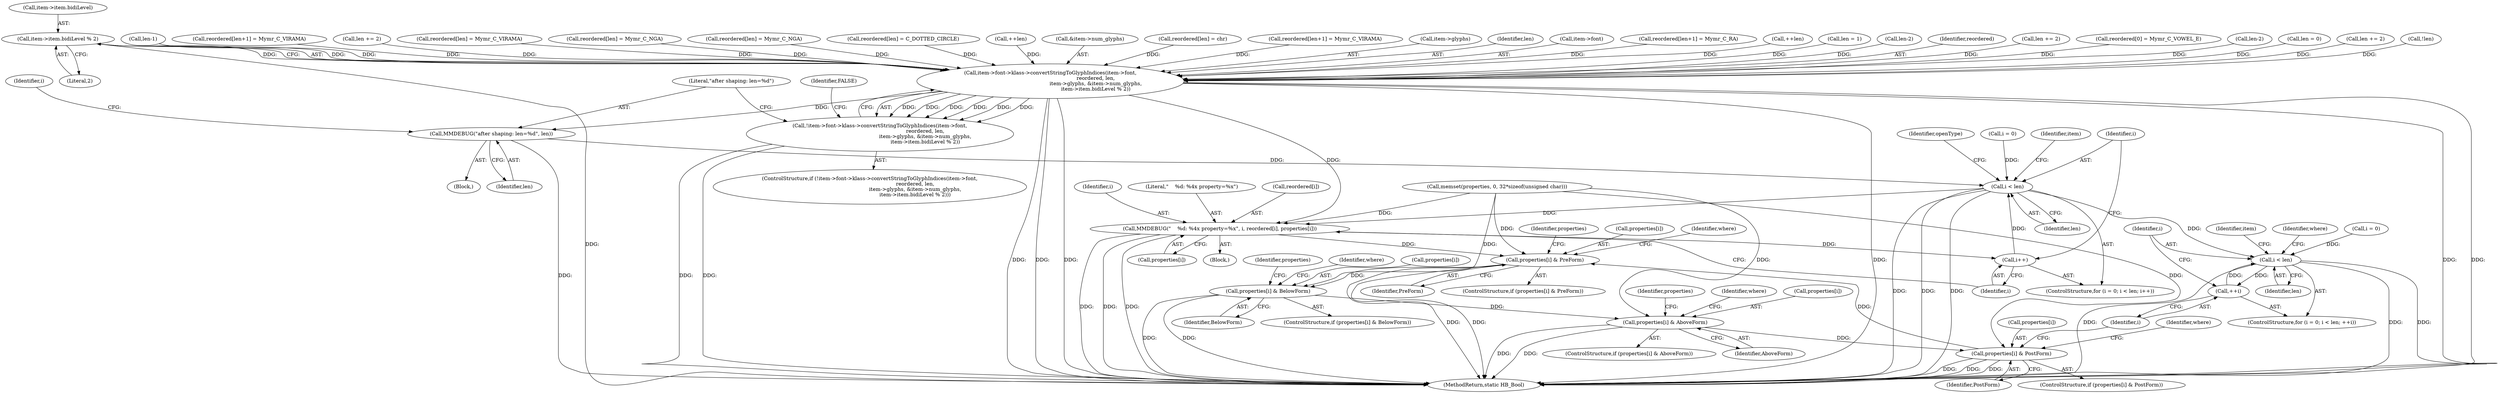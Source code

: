 digraph "0_Chrome_2953a669ec0a32a25c6250d34bf895ec0eb63d27@pointer" {
"1000624" [label="(Call,item->item.bidiLevel % 2)"];
"1000611" [label="(Call,item->font->klass->convertStringToGlyphIndices(item->font,\n                                                        reordered, len,\n                                                        item->glyphs, &item->num_glyphs,\n                                                        item->item.bidiLevel % 2))"];
"1000610" [label="(Call,!item->font->klass->convertStringToGlyphIndices(item->font,\n                                                        reordered, len,\n                                                        item->glyphs, &item->num_glyphs,\n                                                        item->item.bidiLevel % 2))"];
"1000633" [label="(Call,MMDEBUG(\"after shaping: len=%d\", len))"];
"1000640" [label="(Call,i < len)"];
"1000682" [label="(Call,MMDEBUG(\"    %d: %4x property=%x\", i, reordered[i], properties[i]))"];
"1000643" [label="(Call,i++)"];
"1000722" [label="(Call,properties[i] & PreForm)"];
"1000733" [label="(Call,properties[i] & BelowForm)"];
"1000744" [label="(Call,properties[i] & AboveForm)"];
"1000755" [label="(Call,properties[i] & PostForm)"];
"1000699" [label="(Call,i < len)"];
"1000702" [label="(Call,++i)"];
"1000726" [label="(Identifier,PreForm)"];
"1000611" [label="(Call,item->font->klass->convertStringToGlyphIndices(item->font,\n                                                        reordered, len,\n                                                        item->glyphs, &item->num_glyphs,\n                                                        item->item.bidiLevel % 2))"];
"1000695" [label="(ControlStructure,for (i = 0; i < len; ++i))"];
"1000634" [label="(Literal,\"after shaping: len=%d\")"];
"1000759" [label="(Identifier,PostForm)"];
"1000520" [label="(Call,len-1)"];
"1000701" [label="(Identifier,len)"];
"1000737" [label="(Identifier,BelowForm)"];
"1000793" [label="(MethodReturn,static HB_Bool)"];
"1000624" [label="(Call,item->item.bidiLevel % 2)"];
"1000587" [label="(Call,reordered[len+1] = Mymr_C_VIRAMA)"];
"1000684" [label="(Identifier,i)"];
"1000746" [label="(Identifier,properties)"];
"1000722" [label="(Call,properties[i] & PreForm)"];
"1000606" [label="(Call,len += 2)"];
"1000692" [label="(Identifier,openType)"];
"1000352" [label="(Call,reordered[len] = Mymr_C_VIRAMA)"];
"1000743" [label="(ControlStructure,if (properties[i] & AboveForm))"];
"1000762" [label="(Identifier,where)"];
"1000642" [label="(Identifier,len)"];
"1000448" [label="(Call,reordered[len] = Mymr_C_NGA)"];
"1000582" [label="(Call,reordered[len] = Mymr_C_NGA)"];
"1000637" [label="(Call,i = 0)"];
"1000729" [label="(Identifier,where)"];
"1000696" [label="(Call,i = 0)"];
"1000740" [label="(Identifier,where)"];
"1000644" [label="(Identifier,i)"];
"1000382" [label="(Call,reordered[len] = C_DOTTED_CIRCLE)"];
"1000744" [label="(Call,properties[i] & AboveForm)"];
"1000755" [label="(Call,properties[i] & PostForm)"];
"1000113" [label="(Block,)"];
"1000387" [label="(Call,++len)"];
"1000620" [label="(Call,&item->num_glyphs)"];
"1000754" [label="(ControlStructure,if (properties[i] & PostForm))"];
"1000609" [label="(ControlStructure,if (!item->font->klass->convertStringToGlyphIndices(item->font,\n                                                        reordered, len,\n                                                        item->glyphs, &item->num_glyphs,\n                                                        item->item.bidiLevel % 2)))"];
"1000683" [label="(Literal,\"    %d: %4x property=%x\")"];
"1000570" [label="(Call,reordered[len] = chr)"];
"1000748" [label="(Identifier,AboveForm)"];
"1000734" [label="(Call,properties[i])"];
"1000645" [label="(Block,)"];
"1000453" [label="(Call,reordered[len+1] = Mymr_C_VIRAMA)"];
"1000721" [label="(ControlStructure,if (properties[i] & PreForm))"];
"1000636" [label="(ControlStructure,for (i = 0; i < len; i++))"];
"1000650" [label="(Identifier,item)"];
"1000617" [label="(Call,item->glyphs)"];
"1000616" [label="(Identifier,len)"];
"1000641" [label="(Identifier,i)"];
"1000633" [label="(Call,MMDEBUG(\"after shaping: len=%d\", len))"];
"1000169" [label="(Call,memset(properties, 0, 32*sizeof(unsigned char)))"];
"1000757" [label="(Identifier,properties)"];
"1000632" [label="(Identifier,FALSE)"];
"1000702" [label="(Call,++i)"];
"1000700" [label="(Identifier,i)"];
"1000643" [label="(Call,i++)"];
"1000635" [label="(Identifier,len)"];
"1000612" [label="(Call,item->font)"];
"1000703" [label="(Identifier,i)"];
"1000630" [label="(Literal,2)"];
"1000357" [label="(Call,reordered[len+1] = Mymr_C_RA)"];
"1000766" [label="(Identifier,item)"];
"1000733" [label="(Call,properties[i] & BelowForm)"];
"1000638" [label="(Identifier,i)"];
"1000682" [label="(Call,MMDEBUG(\"    %d: %4x property=%x\", i, reordered[i], properties[i]))"];
"1000707" [label="(Identifier,where)"];
"1000688" [label="(Call,properties[i])"];
"1000575" [label="(Call,++len)"];
"1000640" [label="(Call,i < len)"];
"1000344" [label="(Call,len = 1)"];
"1000685" [label="(Call,reordered[i])"];
"1000732" [label="(ControlStructure,if (properties[i] & BelowForm))"];
"1000536" [label="(Call,len-2)"];
"1000625" [label="(Call,item->item.bidiLevel)"];
"1000615" [label="(Identifier,reordered)"];
"1000751" [label="(Identifier,where)"];
"1000756" [label="(Call,properties[i])"];
"1000735" [label="(Identifier,properties)"];
"1000723" [label="(Call,properties[i])"];
"1000610" [label="(Call,!item->font->klass->convertStringToGlyphIndices(item->font,\n                                                        reordered, len,\n                                                        item->glyphs, &item->num_glyphs,\n                                                        item->item.bidiLevel % 2))"];
"1000699" [label="(Call,i < len)"];
"1000476" [label="(Call,len += 2)"];
"1000339" [label="(Call,reordered[0] = Mymr_C_VOWEL_E)"];
"1000542" [label="(Call,len-2)"];
"1000745" [label="(Call,properties[i])"];
"1000154" [label="(Call,len = 0)"];
"1000376" [label="(Call,len += 2)"];
"1000567" [label="(Call,!len)"];
"1000624" -> "1000611"  [label="AST: "];
"1000624" -> "1000630"  [label="CFG: "];
"1000625" -> "1000624"  [label="AST: "];
"1000630" -> "1000624"  [label="AST: "];
"1000611" -> "1000624"  [label="CFG: "];
"1000624" -> "1000793"  [label="DDG: "];
"1000624" -> "1000611"  [label="DDG: "];
"1000624" -> "1000611"  [label="DDG: "];
"1000611" -> "1000610"  [label="AST: "];
"1000612" -> "1000611"  [label="AST: "];
"1000615" -> "1000611"  [label="AST: "];
"1000616" -> "1000611"  [label="AST: "];
"1000617" -> "1000611"  [label="AST: "];
"1000620" -> "1000611"  [label="AST: "];
"1000610" -> "1000611"  [label="CFG: "];
"1000611" -> "1000793"  [label="DDG: "];
"1000611" -> "1000793"  [label="DDG: "];
"1000611" -> "1000793"  [label="DDG: "];
"1000611" -> "1000793"  [label="DDG: "];
"1000611" -> "1000793"  [label="DDG: "];
"1000611" -> "1000793"  [label="DDG: "];
"1000611" -> "1000610"  [label="DDG: "];
"1000611" -> "1000610"  [label="DDG: "];
"1000611" -> "1000610"  [label="DDG: "];
"1000611" -> "1000610"  [label="DDG: "];
"1000611" -> "1000610"  [label="DDG: "];
"1000611" -> "1000610"  [label="DDG: "];
"1000582" -> "1000611"  [label="DDG: "];
"1000448" -> "1000611"  [label="DDG: "];
"1000357" -> "1000611"  [label="DDG: "];
"1000339" -> "1000611"  [label="DDG: "];
"1000453" -> "1000611"  [label="DDG: "];
"1000570" -> "1000611"  [label="DDG: "];
"1000382" -> "1000611"  [label="DDG: "];
"1000587" -> "1000611"  [label="DDG: "];
"1000352" -> "1000611"  [label="DDG: "];
"1000606" -> "1000611"  [label="DDG: "];
"1000376" -> "1000611"  [label="DDG: "];
"1000567" -> "1000611"  [label="DDG: "];
"1000154" -> "1000611"  [label="DDG: "];
"1000387" -> "1000611"  [label="DDG: "];
"1000476" -> "1000611"  [label="DDG: "];
"1000542" -> "1000611"  [label="DDG: "];
"1000520" -> "1000611"  [label="DDG: "];
"1000575" -> "1000611"  [label="DDG: "];
"1000344" -> "1000611"  [label="DDG: "];
"1000536" -> "1000611"  [label="DDG: "];
"1000611" -> "1000633"  [label="DDG: "];
"1000611" -> "1000682"  [label="DDG: "];
"1000610" -> "1000609"  [label="AST: "];
"1000632" -> "1000610"  [label="CFG: "];
"1000634" -> "1000610"  [label="CFG: "];
"1000610" -> "1000793"  [label="DDG: "];
"1000610" -> "1000793"  [label="DDG: "];
"1000633" -> "1000113"  [label="AST: "];
"1000633" -> "1000635"  [label="CFG: "];
"1000634" -> "1000633"  [label="AST: "];
"1000635" -> "1000633"  [label="AST: "];
"1000638" -> "1000633"  [label="CFG: "];
"1000633" -> "1000793"  [label="DDG: "];
"1000633" -> "1000640"  [label="DDG: "];
"1000640" -> "1000636"  [label="AST: "];
"1000640" -> "1000642"  [label="CFG: "];
"1000641" -> "1000640"  [label="AST: "];
"1000642" -> "1000640"  [label="AST: "];
"1000650" -> "1000640"  [label="CFG: "];
"1000692" -> "1000640"  [label="CFG: "];
"1000640" -> "1000793"  [label="DDG: "];
"1000640" -> "1000793"  [label="DDG: "];
"1000640" -> "1000793"  [label="DDG: "];
"1000637" -> "1000640"  [label="DDG: "];
"1000643" -> "1000640"  [label="DDG: "];
"1000640" -> "1000682"  [label="DDG: "];
"1000640" -> "1000699"  [label="DDG: "];
"1000682" -> "1000645"  [label="AST: "];
"1000682" -> "1000688"  [label="CFG: "];
"1000683" -> "1000682"  [label="AST: "];
"1000684" -> "1000682"  [label="AST: "];
"1000685" -> "1000682"  [label="AST: "];
"1000688" -> "1000682"  [label="AST: "];
"1000644" -> "1000682"  [label="CFG: "];
"1000682" -> "1000793"  [label="DDG: "];
"1000682" -> "1000793"  [label="DDG: "];
"1000682" -> "1000793"  [label="DDG: "];
"1000682" -> "1000643"  [label="DDG: "];
"1000169" -> "1000682"  [label="DDG: "];
"1000682" -> "1000722"  [label="DDG: "];
"1000643" -> "1000636"  [label="AST: "];
"1000643" -> "1000644"  [label="CFG: "];
"1000644" -> "1000643"  [label="AST: "];
"1000641" -> "1000643"  [label="CFG: "];
"1000722" -> "1000721"  [label="AST: "];
"1000722" -> "1000726"  [label="CFG: "];
"1000723" -> "1000722"  [label="AST: "];
"1000726" -> "1000722"  [label="AST: "];
"1000729" -> "1000722"  [label="CFG: "];
"1000735" -> "1000722"  [label="CFG: "];
"1000722" -> "1000793"  [label="DDG: "];
"1000722" -> "1000793"  [label="DDG: "];
"1000169" -> "1000722"  [label="DDG: "];
"1000755" -> "1000722"  [label="DDG: "];
"1000722" -> "1000733"  [label="DDG: "];
"1000733" -> "1000732"  [label="AST: "];
"1000733" -> "1000737"  [label="CFG: "];
"1000734" -> "1000733"  [label="AST: "];
"1000737" -> "1000733"  [label="AST: "];
"1000740" -> "1000733"  [label="CFG: "];
"1000746" -> "1000733"  [label="CFG: "];
"1000733" -> "1000793"  [label="DDG: "];
"1000733" -> "1000793"  [label="DDG: "];
"1000169" -> "1000733"  [label="DDG: "];
"1000733" -> "1000744"  [label="DDG: "];
"1000744" -> "1000743"  [label="AST: "];
"1000744" -> "1000748"  [label="CFG: "];
"1000745" -> "1000744"  [label="AST: "];
"1000748" -> "1000744"  [label="AST: "];
"1000751" -> "1000744"  [label="CFG: "];
"1000757" -> "1000744"  [label="CFG: "];
"1000744" -> "1000793"  [label="DDG: "];
"1000744" -> "1000793"  [label="DDG: "];
"1000169" -> "1000744"  [label="DDG: "];
"1000744" -> "1000755"  [label="DDG: "];
"1000755" -> "1000754"  [label="AST: "];
"1000755" -> "1000759"  [label="CFG: "];
"1000756" -> "1000755"  [label="AST: "];
"1000759" -> "1000755"  [label="AST: "];
"1000762" -> "1000755"  [label="CFG: "];
"1000703" -> "1000755"  [label="CFG: "];
"1000755" -> "1000793"  [label="DDG: "];
"1000755" -> "1000793"  [label="DDG: "];
"1000755" -> "1000793"  [label="DDG: "];
"1000169" -> "1000755"  [label="DDG: "];
"1000699" -> "1000695"  [label="AST: "];
"1000699" -> "1000701"  [label="CFG: "];
"1000700" -> "1000699"  [label="AST: "];
"1000701" -> "1000699"  [label="AST: "];
"1000707" -> "1000699"  [label="CFG: "];
"1000766" -> "1000699"  [label="CFG: "];
"1000699" -> "1000793"  [label="DDG: "];
"1000699" -> "1000793"  [label="DDG: "];
"1000699" -> "1000793"  [label="DDG: "];
"1000696" -> "1000699"  [label="DDG: "];
"1000702" -> "1000699"  [label="DDG: "];
"1000699" -> "1000702"  [label="DDG: "];
"1000702" -> "1000695"  [label="AST: "];
"1000702" -> "1000703"  [label="CFG: "];
"1000703" -> "1000702"  [label="AST: "];
"1000700" -> "1000702"  [label="CFG: "];
}
